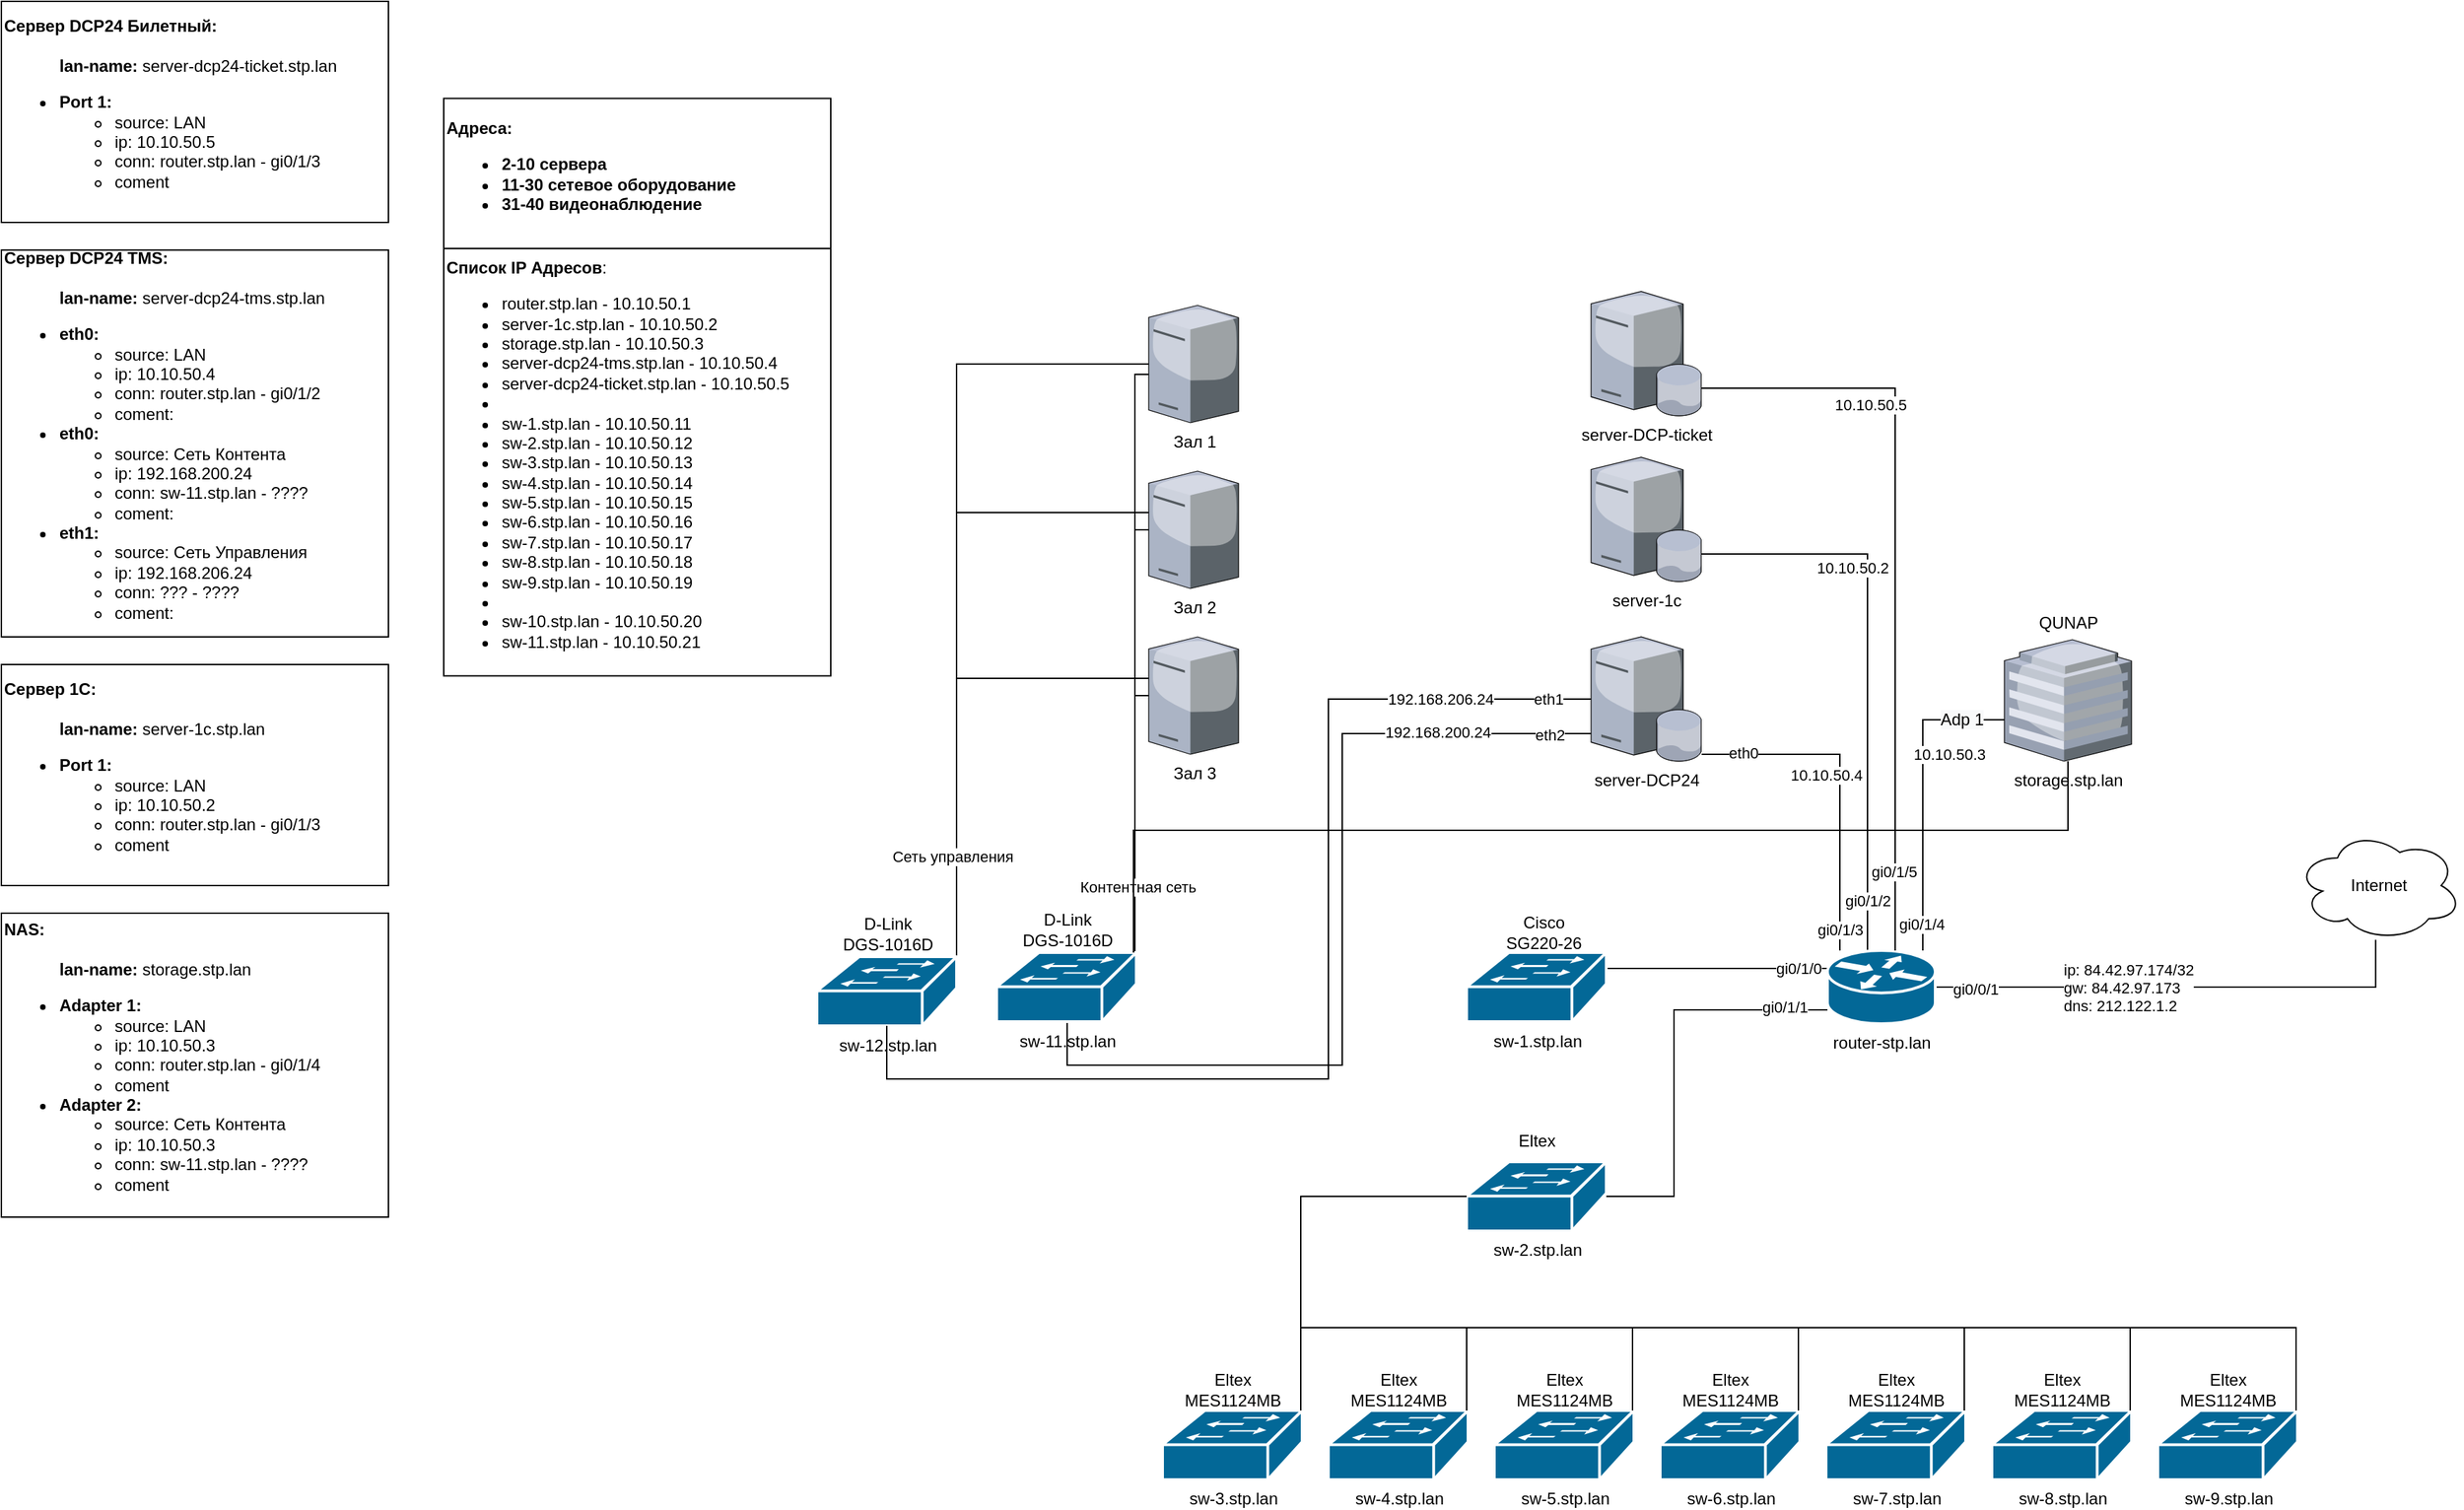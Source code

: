 <mxfile version="15.5.6" type="github">
  <diagram id="jK6_b75PUJQNhEmS_nUD" name="Page-1">
    <mxGraphModel dx="2385" dy="1388" grid="1" gridSize="10" guides="1" tooltips="1" connect="1" arrows="1" fold="1" page="0" pageScale="1" pageWidth="827" pageHeight="1169" background="none" math="0" shadow="0">
      <root>
        <mxCell id="0" />
        <mxCell id="1" parent="0" />
        <mxCell id="kUa1aifaIumlGkmkmH_S-2" style="edgeStyle=orthogonalEdgeStyle;rounded=0;orthogonalLoop=1;jettySize=auto;html=1;entryX=0.48;entryY=0.99;entryDx=0;entryDy=0;entryPerimeter=0;endArrow=none;endFill=0;" edge="1" parent="1" source="mRdu22Ob3dlRshEJ7SqW-1" target="kUa1aifaIumlGkmkmH_S-1">
          <mxGeometry relative="1" as="geometry" />
        </mxCell>
        <mxCell id="kUa1aifaIumlGkmkmH_S-3" value="gi0/0/1" style="edgeLabel;html=1;align=center;verticalAlign=middle;resizable=0;points=[];" vertex="1" connectable="0" parent="kUa1aifaIumlGkmkmH_S-2">
          <mxGeometry x="-0.836" y="-1" relative="1" as="geometry">
            <mxPoint as="offset" />
          </mxGeometry>
        </mxCell>
        <mxCell id="kUa1aifaIumlGkmkmH_S-12" value="ip: 84.42.97.174/32&lt;br&gt;gw: 84.42.97.173&lt;br&gt;dns: 212.122.1.2" style="edgeLabel;html=1;align=left;verticalAlign=middle;resizable=0;points=[];" vertex="1" connectable="0" parent="kUa1aifaIumlGkmkmH_S-2">
          <mxGeometry x="-0.355" relative="1" as="geometry">
            <mxPoint x="-23" as="offset" />
          </mxGeometry>
        </mxCell>
        <mxCell id="kUa1aifaIumlGkmkmH_S-6" style="edgeStyle=orthogonalEdgeStyle;rounded=0;orthogonalLoop=1;jettySize=auto;html=1;endArrow=none;endFill=0;startArrow=none;startFill=0;" edge="1" parent="1" source="mRdu22Ob3dlRshEJ7SqW-1" target="kUa1aifaIumlGkmkmH_S-4">
          <mxGeometry relative="1" as="geometry">
            <Array as="points">
              <mxPoint x="390" y="-20" />
            </Array>
          </mxGeometry>
        </mxCell>
        <mxCell id="kUa1aifaIumlGkmkmH_S-8" value="10.10.50.2" style="edgeLabel;html=1;align=center;verticalAlign=middle;resizable=0;points=[];" vertex="1" connectable="0" parent="kUa1aifaIumlGkmkmH_S-6">
          <mxGeometry x="0.67" y="2" relative="1" as="geometry">
            <mxPoint x="42" y="8" as="offset" />
          </mxGeometry>
        </mxCell>
        <mxCell id="kUa1aifaIumlGkmkmH_S-11" value="gi0/1/2" style="edgeLabel;html=1;align=center;verticalAlign=middle;resizable=0;points=[];" vertex="1" connectable="0" parent="kUa1aifaIumlGkmkmH_S-6">
          <mxGeometry x="-0.896" y="2" relative="1" as="geometry">
            <mxPoint x="2" y="-15" as="offset" />
          </mxGeometry>
        </mxCell>
        <mxCell id="kUa1aifaIumlGkmkmH_S-7" style="edgeStyle=orthogonalEdgeStyle;rounded=0;orthogonalLoop=1;jettySize=auto;html=1;endArrow=none;endFill=0;startArrow=none;startFill=0;" edge="1" parent="1" source="mRdu22Ob3dlRshEJ7SqW-1" target="kUa1aifaIumlGkmkmH_S-5">
          <mxGeometry relative="1" as="geometry">
            <Array as="points">
              <mxPoint x="370" y="125" />
            </Array>
          </mxGeometry>
        </mxCell>
        <mxCell id="kUa1aifaIumlGkmkmH_S-10" value="gi0/1/3" style="edgeLabel;html=1;align=center;verticalAlign=middle;resizable=0;points=[];" vertex="1" connectable="0" parent="kUa1aifaIumlGkmkmH_S-7">
          <mxGeometry x="-0.878" relative="1" as="geometry">
            <mxPoint as="offset" />
          </mxGeometry>
        </mxCell>
        <mxCell id="kUa1aifaIumlGkmkmH_S-14" value="eth0" style="edgeLabel;html=1;align=center;verticalAlign=middle;resizable=0;points=[];" vertex="1" connectable="0" parent="kUa1aifaIumlGkmkmH_S-7">
          <mxGeometry x="0.829" y="-1" relative="1" as="geometry">
            <mxPoint x="9" as="offset" />
          </mxGeometry>
        </mxCell>
        <mxCell id="kUa1aifaIumlGkmkmH_S-15" value="10.10.50.4" style="edgeLabel;html=1;align=center;verticalAlign=middle;resizable=0;points=[];" vertex="1" connectable="0" parent="kUa1aifaIumlGkmkmH_S-7">
          <mxGeometry x="-0.106" y="-3" relative="1" as="geometry">
            <mxPoint x="-13" y="-19" as="offset" />
          </mxGeometry>
        </mxCell>
        <mxCell id="kUa1aifaIumlGkmkmH_S-13" style="edgeStyle=orthogonalEdgeStyle;rounded=0;orthogonalLoop=1;jettySize=auto;html=1;endArrow=none;endFill=0;" edge="1" parent="1" source="mRdu22Ob3dlRshEJ7SqW-1" target="mRdu22Ob3dlRshEJ7SqW-2">
          <mxGeometry relative="1" as="geometry">
            <Array as="points">
              <mxPoint x="280" y="280" />
              <mxPoint x="280" y="280" />
            </Array>
          </mxGeometry>
        </mxCell>
        <mxCell id="kUa1aifaIumlGkmkmH_S-42" value="gi0/1/0" style="edgeLabel;html=1;align=center;verticalAlign=middle;resizable=0;points=[];" vertex="1" connectable="0" parent="kUa1aifaIumlGkmkmH_S-13">
          <mxGeometry x="-0.801" y="-2" relative="1" as="geometry">
            <mxPoint x="-5" y="2" as="offset" />
          </mxGeometry>
        </mxCell>
        <mxCell id="kUa1aifaIumlGkmkmH_S-48" style="edgeStyle=orthogonalEdgeStyle;rounded=0;orthogonalLoop=1;jettySize=auto;html=1;endArrow=none;endFill=0;" edge="1" parent="1" source="mRdu22Ob3dlRshEJ7SqW-1" target="kUa1aifaIumlGkmkmH_S-46">
          <mxGeometry relative="1" as="geometry">
            <Array as="points">
              <mxPoint x="250" y="310" />
            </Array>
          </mxGeometry>
        </mxCell>
        <mxCell id="kUa1aifaIumlGkmkmH_S-49" value="gi0/1/1" style="edgeLabel;html=1;align=center;verticalAlign=middle;resizable=0;points=[];" vertex="1" connectable="0" parent="kUa1aifaIumlGkmkmH_S-48">
          <mxGeometry x="-0.787" y="-2" relative="1" as="geometry">
            <mxPoint as="offset" />
          </mxGeometry>
        </mxCell>
        <mxCell id="kUa1aifaIumlGkmkmH_S-102" style="edgeStyle=orthogonalEdgeStyle;rounded=0;orthogonalLoop=1;jettySize=auto;html=1;endArrow=none;endFill=0;startArrow=none;startFill=0;" edge="1" parent="1" source="mRdu22Ob3dlRshEJ7SqW-1" target="kUa1aifaIumlGkmkmH_S-101">
          <mxGeometry relative="1" as="geometry">
            <Array as="points">
              <mxPoint x="430" y="100" />
            </Array>
          </mxGeometry>
        </mxCell>
        <mxCell id="kUa1aifaIumlGkmkmH_S-103" value="gi0/1/4" style="edgeLabel;html=1;align=center;verticalAlign=middle;resizable=0;points=[];" vertex="1" connectable="0" parent="kUa1aifaIumlGkmkmH_S-102">
          <mxGeometry x="-0.828" y="1" relative="1" as="geometry">
            <mxPoint as="offset" />
          </mxGeometry>
        </mxCell>
        <mxCell id="kUa1aifaIumlGkmkmH_S-104" value="10.10.50.3" style="edgeLabel;html=1;align=center;verticalAlign=middle;resizable=0;points=[];" vertex="1" connectable="0" parent="kUa1aifaIumlGkmkmH_S-102">
          <mxGeometry x="0.257" relative="1" as="geometry">
            <mxPoint x="19" as="offset" />
          </mxGeometry>
        </mxCell>
        <mxCell id="kUa1aifaIumlGkmkmH_S-108" value="&lt;span style=&quot;font-size: 12px ; text-align: left ; background-color: rgb(248 , 249 , 250)&quot;&gt;Adp 1&lt;/span&gt;" style="edgeLabel;html=1;align=center;verticalAlign=middle;resizable=0;points=[];" vertex="1" connectable="0" parent="kUa1aifaIumlGkmkmH_S-102">
          <mxGeometry x="0.631" relative="1" as="geometry">
            <mxPoint x="10" as="offset" />
          </mxGeometry>
        </mxCell>
        <mxCell id="mRdu22Ob3dlRshEJ7SqW-1" value="router-stp.lan" style="shape=mxgraph.cisco.routers.router;sketch=0;html=1;pointerEvents=1;dashed=0;fillColor=#036897;strokeColor=#ffffff;strokeWidth=2;verticalLabelPosition=bottom;verticalAlign=top;align=center;outlineConnect=0;" parent="1" vertex="1">
          <mxGeometry x="361" y="267" width="78" height="53" as="geometry" />
        </mxCell>
        <mxCell id="kUa1aifaIumlGkmkmH_S-1" value="Internet" style="ellipse;shape=cloud;whiteSpace=wrap;html=1;" vertex="1" parent="1">
          <mxGeometry x="700" y="180" width="120" height="80" as="geometry" />
        </mxCell>
        <mxCell id="kUa1aifaIumlGkmkmH_S-4" value="server-1c" style="verticalLabelPosition=bottom;sketch=0;aspect=fixed;html=1;verticalAlign=top;strokeColor=none;align=center;outlineConnect=0;shape=mxgraph.citrix.database_server;" vertex="1" parent="1">
          <mxGeometry x="190" y="-90" width="80" height="90" as="geometry" />
        </mxCell>
        <mxCell id="kUa1aifaIumlGkmkmH_S-114" style="edgeStyle=orthogonalEdgeStyle;rounded=0;orthogonalLoop=1;jettySize=auto;html=1;startArrow=none;startFill=0;endArrow=none;endFill=0;" edge="1" parent="1" source="kUa1aifaIumlGkmkmH_S-5" target="mRdu22Ob3dlRshEJ7SqW-13">
          <mxGeometry relative="1" as="geometry">
            <Array as="points">
              <mxPoint x="10" y="110" />
              <mxPoint x="10" y="350" />
              <mxPoint x="-189" y="350" />
            </Array>
          </mxGeometry>
        </mxCell>
        <mxCell id="kUa1aifaIumlGkmkmH_S-115" value="eth2" style="edgeLabel;html=1;align=center;verticalAlign=middle;resizable=0;points=[];" vertex="1" connectable="0" parent="kUa1aifaIumlGkmkmH_S-114">
          <mxGeometry x="-0.9" y="1" relative="1" as="geometry">
            <mxPoint x="2" as="offset" />
          </mxGeometry>
        </mxCell>
        <mxCell id="kUa1aifaIumlGkmkmH_S-118" value="192.168.200.24" style="edgeLabel;html=1;align=center;verticalAlign=middle;resizable=0;points=[];" vertex="1" connectable="0" parent="kUa1aifaIumlGkmkmH_S-114">
          <mxGeometry x="-0.654" y="-1" relative="1" as="geometry">
            <mxPoint x="1" as="offset" />
          </mxGeometry>
        </mxCell>
        <mxCell id="kUa1aifaIumlGkmkmH_S-5" value="server-DCP24" style="verticalLabelPosition=bottom;sketch=0;aspect=fixed;html=1;verticalAlign=top;strokeColor=none;align=center;outlineConnect=0;shape=mxgraph.citrix.database_server;" vertex="1" parent="1">
          <mxGeometry x="190" y="40" width="80" height="90" as="geometry" />
        </mxCell>
        <mxCell id="kUa1aifaIumlGkmkmH_S-25" style="edgeStyle=orthogonalEdgeStyle;rounded=0;orthogonalLoop=1;jettySize=auto;html=1;endArrow=none;endFill=0;" edge="1" parent="1" source="kUa1aifaIumlGkmkmH_S-19" target="mRdu22Ob3dlRshEJ7SqW-13">
          <mxGeometry relative="1" as="geometry">
            <Array as="points">
              <mxPoint x="-140" y="-150" />
            </Array>
          </mxGeometry>
        </mxCell>
        <mxCell id="kUa1aifaIumlGkmkmH_S-89" style="edgeStyle=orthogonalEdgeStyle;rounded=0;orthogonalLoop=1;jettySize=auto;html=1;entryX=1;entryY=0;entryDx=0;entryDy=0;entryPerimeter=0;endArrow=none;endFill=0;" edge="1" parent="1" source="kUa1aifaIumlGkmkmH_S-19" target="kUa1aifaIumlGkmkmH_S-86">
          <mxGeometry relative="1" as="geometry" />
        </mxCell>
        <mxCell id="kUa1aifaIumlGkmkmH_S-19" value="Зал 1" style="verticalLabelPosition=bottom;sketch=0;aspect=fixed;html=1;verticalAlign=top;strokeColor=none;align=center;outlineConnect=0;shape=mxgraph.citrix.tower_server;" vertex="1" parent="1">
          <mxGeometry x="-130" y="-200" width="65" height="85" as="geometry" />
        </mxCell>
        <mxCell id="kUa1aifaIumlGkmkmH_S-84" style="edgeStyle=orthogonalEdgeStyle;rounded=0;orthogonalLoop=1;jettySize=auto;html=1;endArrow=none;endFill=0;" edge="1" parent="1" source="kUa1aifaIumlGkmkmH_S-20" target="mRdu22Ob3dlRshEJ7SqW-13">
          <mxGeometry relative="1" as="geometry">
            <Array as="points">
              <mxPoint x="-140" y="-37" />
            </Array>
          </mxGeometry>
        </mxCell>
        <mxCell id="kUa1aifaIumlGkmkmH_S-90" style="edgeStyle=orthogonalEdgeStyle;rounded=0;orthogonalLoop=1;jettySize=auto;html=1;entryX=1;entryY=0;entryDx=0;entryDy=0;entryPerimeter=0;endArrow=none;endFill=0;" edge="1" parent="1" source="kUa1aifaIumlGkmkmH_S-20" target="kUa1aifaIumlGkmkmH_S-86">
          <mxGeometry relative="1" as="geometry">
            <Array as="points">
              <mxPoint x="-269" y="-50" />
            </Array>
          </mxGeometry>
        </mxCell>
        <mxCell id="kUa1aifaIumlGkmkmH_S-20" value="Зал 2" style="verticalLabelPosition=bottom;sketch=0;aspect=fixed;html=1;verticalAlign=top;strokeColor=none;align=center;outlineConnect=0;shape=mxgraph.citrix.tower_server;" vertex="1" parent="1">
          <mxGeometry x="-130" y="-80" width="65" height="85" as="geometry" />
        </mxCell>
        <mxCell id="kUa1aifaIumlGkmkmH_S-27" style="edgeStyle=orthogonalEdgeStyle;rounded=0;orthogonalLoop=1;jettySize=auto;html=1;endArrow=none;endFill=0;" edge="1" parent="1" source="kUa1aifaIumlGkmkmH_S-21" target="mRdu22Ob3dlRshEJ7SqW-13">
          <mxGeometry relative="1" as="geometry">
            <Array as="points">
              <mxPoint x="-140" y="83" />
            </Array>
          </mxGeometry>
        </mxCell>
        <mxCell id="kUa1aifaIumlGkmkmH_S-88" value="Контентная сеть" style="edgeLabel;html=1;align=center;verticalAlign=middle;resizable=0;points=[];" vertex="1" connectable="0" parent="kUa1aifaIumlGkmkmH_S-27">
          <mxGeometry x="0.505" y="2" relative="1" as="geometry">
            <mxPoint y="1" as="offset" />
          </mxGeometry>
        </mxCell>
        <mxCell id="kUa1aifaIumlGkmkmH_S-91" style="edgeStyle=orthogonalEdgeStyle;rounded=0;orthogonalLoop=1;jettySize=auto;html=1;entryX=1;entryY=0;entryDx=0;entryDy=0;entryPerimeter=0;endArrow=none;endFill=0;" edge="1" parent="1" source="kUa1aifaIumlGkmkmH_S-21" target="kUa1aifaIumlGkmkmH_S-86">
          <mxGeometry relative="1" as="geometry">
            <Array as="points">
              <mxPoint x="-269" y="70" />
            </Array>
          </mxGeometry>
        </mxCell>
        <mxCell id="kUa1aifaIumlGkmkmH_S-93" value="Сеть управления" style="edgeLabel;html=1;align=center;verticalAlign=middle;resizable=0;points=[];" vertex="1" connectable="0" parent="kUa1aifaIumlGkmkmH_S-91">
          <mxGeometry x="0.564" y="-3" relative="1" as="geometry">
            <mxPoint y="1" as="offset" />
          </mxGeometry>
        </mxCell>
        <mxCell id="kUa1aifaIumlGkmkmH_S-21" value="Зал 3" style="verticalLabelPosition=bottom;sketch=0;aspect=fixed;html=1;verticalAlign=top;strokeColor=none;align=center;outlineConnect=0;shape=mxgraph.citrix.tower_server;" vertex="1" parent="1">
          <mxGeometry x="-130" y="40" width="65" height="85" as="geometry" />
        </mxCell>
        <mxCell id="kUa1aifaIumlGkmkmH_S-43" value="" style="group" vertex="1" connectable="0" parent="1">
          <mxGeometry x="100" y="238.5" width="101" height="80" as="geometry" />
        </mxCell>
        <mxCell id="mRdu22Ob3dlRshEJ7SqW-2" value="sw-1.stp.lan" style="shape=mxgraph.cisco.switches.workgroup_switch;sketch=0;html=1;pointerEvents=1;dashed=0;fillColor=#036897;strokeColor=#ffffff;strokeWidth=2;verticalLabelPosition=bottom;verticalAlign=top;align=center;outlineConnect=0;" parent="kUa1aifaIumlGkmkmH_S-43" vertex="1">
          <mxGeometry y="30" width="101" height="50" as="geometry" />
        </mxCell>
        <mxCell id="kUa1aifaIumlGkmkmH_S-39" value="Cisco&lt;br&gt;SG220-26" style="text;html=1;strokeColor=none;fillColor=none;align=center;verticalAlign=middle;whiteSpace=wrap;rounded=0;" vertex="1" parent="kUa1aifaIumlGkmkmH_S-43">
          <mxGeometry x="20.5" width="69.5" height="30" as="geometry" />
        </mxCell>
        <mxCell id="kUa1aifaIumlGkmkmH_S-45" value="" style="group" vertex="1" connectable="0" parent="1">
          <mxGeometry x="100" y="390" width="101" height="80" as="geometry" />
        </mxCell>
        <mxCell id="kUa1aifaIumlGkmkmH_S-46" value="sw-2.stp.lan" style="shape=mxgraph.cisco.switches.workgroup_switch;sketch=0;html=1;pointerEvents=1;dashed=0;fillColor=#036897;strokeColor=#ffffff;strokeWidth=2;verticalLabelPosition=bottom;verticalAlign=top;align=center;outlineConnect=0;" vertex="1" parent="kUa1aifaIumlGkmkmH_S-45">
          <mxGeometry y="30" width="101" height="50" as="geometry" />
        </mxCell>
        <mxCell id="kUa1aifaIumlGkmkmH_S-47" value="Eltex" style="text;html=1;strokeColor=none;fillColor=none;align=center;verticalAlign=middle;whiteSpace=wrap;rounded=0;" vertex="1" parent="kUa1aifaIumlGkmkmH_S-45">
          <mxGeometry x="20.5" width="59.5" height="30" as="geometry" />
        </mxCell>
        <mxCell id="kUa1aifaIumlGkmkmH_S-50" value="" style="group" vertex="1" connectable="0" parent="1">
          <mxGeometry x="-120" y="570" width="101" height="80" as="geometry" />
        </mxCell>
        <mxCell id="kUa1aifaIumlGkmkmH_S-51" value="sw-3.stp.lan" style="shape=mxgraph.cisco.switches.workgroup_switch;sketch=0;html=1;pointerEvents=1;dashed=0;fillColor=#036897;strokeColor=#ffffff;strokeWidth=2;verticalLabelPosition=bottom;verticalAlign=top;align=center;outlineConnect=0;" vertex="1" parent="kUa1aifaIumlGkmkmH_S-50">
          <mxGeometry y="30" width="101" height="50" as="geometry" />
        </mxCell>
        <mxCell id="kUa1aifaIumlGkmkmH_S-52" value="Eltex&lt;br&gt;MES1124MB" style="text;html=1;strokeColor=none;fillColor=none;align=center;verticalAlign=middle;whiteSpace=wrap;rounded=0;" vertex="1" parent="kUa1aifaIumlGkmkmH_S-50">
          <mxGeometry x="20.5" width="60" height="30" as="geometry" />
        </mxCell>
        <mxCell id="kUa1aifaIumlGkmkmH_S-53" style="edgeStyle=orthogonalEdgeStyle;rounded=0;orthogonalLoop=1;jettySize=auto;html=1;endArrow=none;endFill=0;" edge="1" parent="1" source="kUa1aifaIumlGkmkmH_S-46" target="kUa1aifaIumlGkmkmH_S-51">
          <mxGeometry relative="1" as="geometry">
            <Array as="points">
              <mxPoint x="-20" y="445" />
            </Array>
          </mxGeometry>
        </mxCell>
        <mxCell id="kUa1aifaIumlGkmkmH_S-54" value="" style="group" vertex="1" connectable="0" parent="1">
          <mxGeometry y="570" width="101" height="80" as="geometry" />
        </mxCell>
        <mxCell id="kUa1aifaIumlGkmkmH_S-55" value="sw-4.stp.lan" style="shape=mxgraph.cisco.switches.workgroup_switch;sketch=0;html=1;pointerEvents=1;dashed=0;fillColor=#036897;strokeColor=#ffffff;strokeWidth=2;verticalLabelPosition=bottom;verticalAlign=top;align=center;outlineConnect=0;" vertex="1" parent="kUa1aifaIumlGkmkmH_S-54">
          <mxGeometry y="30" width="101" height="50" as="geometry" />
        </mxCell>
        <mxCell id="kUa1aifaIumlGkmkmH_S-56" value="Eltex&lt;br&gt;MES1124MB" style="text;html=1;strokeColor=none;fillColor=none;align=center;verticalAlign=middle;whiteSpace=wrap;rounded=0;" vertex="1" parent="kUa1aifaIumlGkmkmH_S-54">
          <mxGeometry x="20.5" width="60" height="30" as="geometry" />
        </mxCell>
        <mxCell id="kUa1aifaIumlGkmkmH_S-57" style="edgeStyle=orthogonalEdgeStyle;rounded=0;orthogonalLoop=1;jettySize=auto;html=1;endArrow=none;endFill=0;" edge="1" parent="1" source="kUa1aifaIumlGkmkmH_S-46" target="kUa1aifaIumlGkmkmH_S-55">
          <mxGeometry relative="1" as="geometry">
            <Array as="points">
              <mxPoint x="-20" y="445" />
              <mxPoint x="-20" y="540" />
              <mxPoint x="100" y="540" />
            </Array>
          </mxGeometry>
        </mxCell>
        <mxCell id="kUa1aifaIumlGkmkmH_S-58" value="" style="group" vertex="1" connectable="0" parent="1">
          <mxGeometry x="120" y="570" width="101" height="80" as="geometry" />
        </mxCell>
        <mxCell id="kUa1aifaIumlGkmkmH_S-59" value="sw-5.stp.lan" style="shape=mxgraph.cisco.switches.workgroup_switch;sketch=0;html=1;pointerEvents=1;dashed=0;fillColor=#036897;strokeColor=#ffffff;strokeWidth=2;verticalLabelPosition=bottom;verticalAlign=top;align=center;outlineConnect=0;" vertex="1" parent="kUa1aifaIumlGkmkmH_S-58">
          <mxGeometry y="30" width="101" height="50" as="geometry" />
        </mxCell>
        <mxCell id="kUa1aifaIumlGkmkmH_S-60" value="Eltex&lt;br&gt;MES1124MB" style="text;html=1;strokeColor=none;fillColor=none;align=center;verticalAlign=middle;whiteSpace=wrap;rounded=0;" vertex="1" parent="kUa1aifaIumlGkmkmH_S-58">
          <mxGeometry x="20.5" width="60" height="30" as="geometry" />
        </mxCell>
        <mxCell id="kUa1aifaIumlGkmkmH_S-61" value="" style="group" vertex="1" connectable="0" parent="1">
          <mxGeometry x="240" y="570" width="101" height="80" as="geometry" />
        </mxCell>
        <mxCell id="kUa1aifaIumlGkmkmH_S-62" value="sw-6.stp.lan" style="shape=mxgraph.cisco.switches.workgroup_switch;sketch=0;html=1;pointerEvents=1;dashed=0;fillColor=#036897;strokeColor=#ffffff;strokeWidth=2;verticalLabelPosition=bottom;verticalAlign=top;align=center;outlineConnect=0;" vertex="1" parent="kUa1aifaIumlGkmkmH_S-61">
          <mxGeometry y="30" width="101" height="50" as="geometry" />
        </mxCell>
        <mxCell id="kUa1aifaIumlGkmkmH_S-63" value="Eltex&lt;br&gt;MES1124MB" style="text;html=1;strokeColor=none;fillColor=none;align=center;verticalAlign=middle;whiteSpace=wrap;rounded=0;" vertex="1" parent="kUa1aifaIumlGkmkmH_S-61">
          <mxGeometry x="20.5" width="60" height="30" as="geometry" />
        </mxCell>
        <mxCell id="kUa1aifaIumlGkmkmH_S-64" value="" style="group" vertex="1" connectable="0" parent="1">
          <mxGeometry x="360" y="570" width="101" height="80" as="geometry" />
        </mxCell>
        <mxCell id="kUa1aifaIumlGkmkmH_S-65" value="sw-7.stp.lan" style="shape=mxgraph.cisco.switches.workgroup_switch;sketch=0;html=1;pointerEvents=1;dashed=0;fillColor=#036897;strokeColor=#ffffff;strokeWidth=2;verticalLabelPosition=bottom;verticalAlign=top;align=center;outlineConnect=0;" vertex="1" parent="kUa1aifaIumlGkmkmH_S-64">
          <mxGeometry y="30" width="101" height="50" as="geometry" />
        </mxCell>
        <mxCell id="kUa1aifaIumlGkmkmH_S-66" value="Eltex&lt;br&gt;MES1124MB" style="text;html=1;strokeColor=none;fillColor=none;align=center;verticalAlign=middle;whiteSpace=wrap;rounded=0;" vertex="1" parent="kUa1aifaIumlGkmkmH_S-64">
          <mxGeometry x="20.5" width="60" height="30" as="geometry" />
        </mxCell>
        <mxCell id="kUa1aifaIumlGkmkmH_S-67" value="" style="group" vertex="1" connectable="0" parent="1">
          <mxGeometry x="480" y="570" width="101" height="80" as="geometry" />
        </mxCell>
        <mxCell id="kUa1aifaIumlGkmkmH_S-68" value="sw-8.stp.lan" style="shape=mxgraph.cisco.switches.workgroup_switch;sketch=0;html=1;pointerEvents=1;dashed=0;fillColor=#036897;strokeColor=#ffffff;strokeWidth=2;verticalLabelPosition=bottom;verticalAlign=top;align=center;outlineConnect=0;" vertex="1" parent="kUa1aifaIumlGkmkmH_S-67">
          <mxGeometry y="30" width="101" height="50" as="geometry" />
        </mxCell>
        <mxCell id="kUa1aifaIumlGkmkmH_S-69" value="Eltex&lt;br&gt;MES1124MB" style="text;html=1;strokeColor=none;fillColor=none;align=center;verticalAlign=middle;whiteSpace=wrap;rounded=0;" vertex="1" parent="kUa1aifaIumlGkmkmH_S-67">
          <mxGeometry x="20.5" width="60" height="30" as="geometry" />
        </mxCell>
        <mxCell id="kUa1aifaIumlGkmkmH_S-70" value="" style="group" vertex="1" connectable="0" parent="1">
          <mxGeometry x="600" y="570" width="101" height="80" as="geometry" />
        </mxCell>
        <mxCell id="kUa1aifaIumlGkmkmH_S-71" value="sw-9.stp.lan" style="shape=mxgraph.cisco.switches.workgroup_switch;sketch=0;html=1;pointerEvents=1;dashed=0;fillColor=#036897;strokeColor=#ffffff;strokeWidth=2;verticalLabelPosition=bottom;verticalAlign=top;align=center;outlineConnect=0;" vertex="1" parent="kUa1aifaIumlGkmkmH_S-70">
          <mxGeometry y="30" width="101" height="50" as="geometry" />
        </mxCell>
        <mxCell id="kUa1aifaIumlGkmkmH_S-72" value="Eltex&lt;br&gt;MES1124MB" style="text;html=1;strokeColor=none;fillColor=none;align=center;verticalAlign=middle;whiteSpace=wrap;rounded=0;" vertex="1" parent="kUa1aifaIumlGkmkmH_S-70">
          <mxGeometry x="20.5" width="60" height="30" as="geometry" />
        </mxCell>
        <mxCell id="kUa1aifaIumlGkmkmH_S-75" style="edgeStyle=orthogonalEdgeStyle;rounded=0;orthogonalLoop=1;jettySize=auto;html=1;endArrow=none;endFill=0;" edge="1" parent="1" source="kUa1aifaIumlGkmkmH_S-46" target="kUa1aifaIumlGkmkmH_S-59">
          <mxGeometry relative="1" as="geometry">
            <Array as="points">
              <mxPoint x="-20" y="445" />
              <mxPoint x="-20" y="540" />
              <mxPoint x="220" y="540" />
            </Array>
          </mxGeometry>
        </mxCell>
        <mxCell id="kUa1aifaIumlGkmkmH_S-76" style="edgeStyle=orthogonalEdgeStyle;rounded=0;orthogonalLoop=1;jettySize=auto;html=1;endArrow=none;endFill=0;" edge="1" parent="1" source="kUa1aifaIumlGkmkmH_S-46" target="kUa1aifaIumlGkmkmH_S-62">
          <mxGeometry relative="1" as="geometry">
            <Array as="points">
              <mxPoint x="-20" y="445" />
              <mxPoint x="-20" y="540" />
              <mxPoint x="340" y="540" />
            </Array>
          </mxGeometry>
        </mxCell>
        <mxCell id="kUa1aifaIumlGkmkmH_S-77" style="edgeStyle=orthogonalEdgeStyle;rounded=0;orthogonalLoop=1;jettySize=auto;html=1;endArrow=none;endFill=0;" edge="1" parent="1" source="kUa1aifaIumlGkmkmH_S-46" target="kUa1aifaIumlGkmkmH_S-65">
          <mxGeometry relative="1" as="geometry">
            <Array as="points">
              <mxPoint x="-20" y="445" />
              <mxPoint x="-20" y="540" />
              <mxPoint x="460" y="540" />
            </Array>
          </mxGeometry>
        </mxCell>
        <mxCell id="kUa1aifaIumlGkmkmH_S-78" style="edgeStyle=orthogonalEdgeStyle;rounded=0;orthogonalLoop=1;jettySize=auto;html=1;endArrow=none;endFill=0;" edge="1" parent="1" source="kUa1aifaIumlGkmkmH_S-46" target="kUa1aifaIumlGkmkmH_S-68">
          <mxGeometry relative="1" as="geometry">
            <Array as="points">
              <mxPoint x="-20" y="445" />
              <mxPoint x="-20" y="540" />
              <mxPoint x="580" y="540" />
            </Array>
          </mxGeometry>
        </mxCell>
        <mxCell id="kUa1aifaIumlGkmkmH_S-81" style="edgeStyle=orthogonalEdgeStyle;rounded=0;orthogonalLoop=1;jettySize=auto;html=1;endArrow=none;endFill=0;" edge="1" parent="1" source="kUa1aifaIumlGkmkmH_S-46" target="kUa1aifaIumlGkmkmH_S-71">
          <mxGeometry relative="1" as="geometry">
            <Array as="points">
              <mxPoint x="-20" y="445" />
              <mxPoint x="-20" y="540" />
              <mxPoint x="700" y="540" />
            </Array>
          </mxGeometry>
        </mxCell>
        <mxCell id="kUa1aifaIumlGkmkmH_S-83" value="" style="group" vertex="1" connectable="0" parent="1">
          <mxGeometry x="-240" y="237" width="101" height="81.5" as="geometry" />
        </mxCell>
        <mxCell id="mRdu22Ob3dlRshEJ7SqW-13" value="sw-11.stp.lan" style="shape=mxgraph.cisco.switches.workgroup_switch;sketch=0;html=1;pointerEvents=1;dashed=0;fillColor=#036897;strokeColor=#ffffff;strokeWidth=2;verticalLabelPosition=bottom;verticalAlign=top;align=center;outlineConnect=0;" parent="kUa1aifaIumlGkmkmH_S-83" vertex="1">
          <mxGeometry y="31.5" width="101" height="50" as="geometry" />
        </mxCell>
        <mxCell id="kUa1aifaIumlGkmkmH_S-82" value="D-Link&lt;br&gt;DGS-1016D" style="text;html=1;align=center;verticalAlign=middle;resizable=0;points=[];autosize=1;strokeColor=none;fillColor=none;" vertex="1" parent="kUa1aifaIumlGkmkmH_S-83">
          <mxGeometry x="10.5" width="80" height="30" as="geometry" />
        </mxCell>
        <mxCell id="kUa1aifaIumlGkmkmH_S-85" value="" style="group" vertex="1" connectable="0" parent="1">
          <mxGeometry x="-370" y="240" width="101" height="81.5" as="geometry" />
        </mxCell>
        <mxCell id="kUa1aifaIumlGkmkmH_S-86" value="sw-12.stp.lan" style="shape=mxgraph.cisco.switches.workgroup_switch;sketch=0;html=1;pointerEvents=1;dashed=0;fillColor=#036897;strokeColor=#ffffff;strokeWidth=2;verticalLabelPosition=bottom;verticalAlign=top;align=center;outlineConnect=0;" vertex="1" parent="kUa1aifaIumlGkmkmH_S-85">
          <mxGeometry y="31.5" width="101" height="50" as="geometry" />
        </mxCell>
        <mxCell id="kUa1aifaIumlGkmkmH_S-87" value="D-Link&lt;br&gt;DGS-1016D" style="text;html=1;align=center;verticalAlign=middle;resizable=0;points=[];autosize=1;strokeColor=none;fillColor=none;" vertex="1" parent="kUa1aifaIumlGkmkmH_S-85">
          <mxGeometry x="10.5" width="80" height="30" as="geometry" />
        </mxCell>
        <mxCell id="kUa1aifaIumlGkmkmH_S-92" style="edgeStyle=orthogonalEdgeStyle;rounded=0;orthogonalLoop=1;jettySize=auto;html=1;endArrow=none;endFill=0;startArrow=none;startFill=0;" edge="1" parent="1" source="kUa1aifaIumlGkmkmH_S-86" target="kUa1aifaIumlGkmkmH_S-5">
          <mxGeometry relative="1" as="geometry">
            <Array as="points">
              <mxPoint x="-319" y="360" />
              <mxPoint y="360" />
              <mxPoint y="85" />
            </Array>
          </mxGeometry>
        </mxCell>
        <mxCell id="kUa1aifaIumlGkmkmH_S-94" value="eth1" style="edgeLabel;html=1;align=center;verticalAlign=middle;resizable=0;points=[];" vertex="1" connectable="0" parent="kUa1aifaIumlGkmkmH_S-92">
          <mxGeometry x="0.915" y="-1" relative="1" as="geometry">
            <mxPoint x="4" y="-1" as="offset" />
          </mxGeometry>
        </mxCell>
        <mxCell id="kUa1aifaIumlGkmkmH_S-119" value="192.168.206.24" style="edgeLabel;html=1;align=center;verticalAlign=middle;resizable=0;points=[];" vertex="1" connectable="0" parent="kUa1aifaIumlGkmkmH_S-92">
          <mxGeometry x="0.675" relative="1" as="geometry">
            <mxPoint x="24" as="offset" />
          </mxGeometry>
        </mxCell>
        <mxCell id="kUa1aifaIumlGkmkmH_S-95" value="&lt;div&gt;&lt;b&gt;Сервер DCP24 TMS:&lt;/b&gt;&lt;/div&gt;&lt;div&gt;&lt;b&gt;&lt;br&gt;&lt;/b&gt;&lt;/div&gt;&lt;blockquote style=&quot;margin: 0 0 0 40px ; border: none ; padding: 0px&quot;&gt;&lt;div&gt;&lt;b&gt;lan-name: &lt;/b&gt;server-dcp24-tms.stp.lan&lt;/div&gt;&lt;/blockquote&gt;&lt;div&gt;&lt;ul&gt;&lt;li style=&quot;font-weight: bold&quot;&gt;&lt;b&gt;eth0:&lt;/b&gt;&lt;/li&gt;&lt;ul&gt;&lt;li&gt;source: LAN&lt;/li&gt;&lt;li&gt;ip: 10.10.50.4&lt;/li&gt;&lt;li&gt;conn: router.stp.lan - gi0/1/2&lt;/li&gt;&lt;li&gt;coment:&lt;/li&gt;&lt;/ul&gt;&lt;li style=&quot;font-weight: bold&quot;&gt;&lt;b&gt;eth0:&lt;/b&gt;&lt;/li&gt;&lt;ul&gt;&lt;li&gt;source: Сеть Контента&lt;/li&gt;&lt;li&gt;ip: 192.168.200.24&lt;/li&gt;&lt;li&gt;conn: sw-11.stp.lan - ????&lt;/li&gt;&lt;li&gt;coment:&lt;/li&gt;&lt;/ul&gt;&lt;li style=&quot;font-weight: bold&quot;&gt;&lt;b&gt;eth1:&lt;/b&gt;&lt;/li&gt;&lt;ul&gt;&lt;li&gt;source: Сеть Управления&lt;/li&gt;&lt;li&gt;ip: 192.168.206.24&lt;/li&gt;&lt;li&gt;conn: ??? - ????&lt;/li&gt;&lt;li&gt;coment:&lt;/li&gt;&lt;/ul&gt;&lt;/ul&gt;&lt;/div&gt;&lt;span style=&quot;font-weight: bold&quot;&gt;	&lt;/span&gt;&lt;span style=&quot;font-weight: bold&quot;&gt;	&lt;/span&gt;" style="rounded=0;whiteSpace=wrap;html=1;align=left;" vertex="1" parent="1">
          <mxGeometry x="-960" y="-240" width="280" height="280" as="geometry" />
        </mxCell>
        <mxCell id="kUa1aifaIumlGkmkmH_S-97" value="&lt;div&gt;&lt;b&gt;Сервер 1C:&lt;/b&gt;&lt;/div&gt;&lt;div&gt;&lt;b&gt;&lt;br&gt;&lt;/b&gt;&lt;/div&gt;&lt;blockquote style=&quot;margin: 0 0 0 40px ; border: none ; padding: 0px&quot;&gt;&lt;div&gt;&lt;b&gt;lan-name: &lt;/b&gt;server-1c.stp.lan&lt;/div&gt;&lt;/blockquote&gt;&lt;div&gt;&lt;ul&gt;&lt;li&gt;&lt;b&gt;Port 1:&lt;/b&gt;&lt;/li&gt;&lt;ul&gt;&lt;li&gt;source: LAN&lt;/li&gt;&lt;li&gt;ip: 10.10.50.2&lt;/li&gt;&lt;li&gt;conn: router.stp.lan - gi0/1/3&lt;/li&gt;&lt;li&gt;coment&lt;/li&gt;&lt;/ul&gt;&lt;/ul&gt;&lt;/div&gt;&lt;span style=&quot;font-weight: bold&quot;&gt;	&lt;/span&gt;&lt;span style=&quot;font-weight: bold&quot;&gt;	&lt;/span&gt;" style="rounded=0;whiteSpace=wrap;html=1;align=left;" vertex="1" parent="1">
          <mxGeometry x="-960" y="60" width="280" height="160" as="geometry" />
        </mxCell>
        <mxCell id="kUa1aifaIumlGkmkmH_S-98" value="" style="group" vertex="1" connectable="0" parent="1">
          <mxGeometry x="-640" y="-349.77" width="280" height="417.998" as="geometry" />
        </mxCell>
        <mxCell id="kUa1aifaIumlGkmkmH_S-32" value="&lt;b&gt;Список IP Адресов&lt;/b&gt;:&lt;br&gt;&lt;ul&gt;&lt;li&gt;router.stp.lan - 10.10.50.1&lt;/li&gt;&lt;li&gt;server-1c.stp.lan - 10.10.50.2&lt;/li&gt;&lt;li&gt;storage.stp.lan - 10.10.50.3&lt;/li&gt;&lt;li&gt;server-dcp24-tms.stp.lan - 10.10.50.4&lt;/li&gt;&lt;li&gt;server-dcp24-ticket.stp.lan - 10.10.50.5&lt;/li&gt;&lt;li&gt;&lt;br&gt;&lt;/li&gt;&lt;li&gt;sw-1.stp.lan - 10.10.50.11&lt;/li&gt;&lt;li&gt;sw-2.stp.lan - 10.10.50.12&lt;/li&gt;&lt;li&gt;sw-3.stp.lan - 10.10.50.13&lt;/li&gt;&lt;li&gt;sw-4.stp.lan - 10.10.50.14&lt;/li&gt;&lt;li&gt;sw-5.stp.lan - 10.10.50.15&lt;/li&gt;&lt;li&gt;sw-6.stp.lan - 10.10.50.16&lt;/li&gt;&lt;li&gt;sw-7.stp.lan - 10.10.50.17&lt;/li&gt;&lt;li&gt;sw-8.stp.lan - 10.10.50.18&lt;/li&gt;&lt;li&gt;sw-9.stp.lan - 10.10.50.19&lt;/li&gt;&lt;li&gt;&lt;br&gt;&lt;/li&gt;&lt;li&gt;sw-10.stp.lan - 10.10.50.20&lt;/li&gt;&lt;li&gt;sw-11.stp.lan - 10.10.50.21&lt;/li&gt;&lt;/ul&gt;" style="rounded=0;whiteSpace=wrap;html=1;align=left;" vertex="1" parent="kUa1aifaIumlGkmkmH_S-98">
          <mxGeometry y="108.59" width="280" height="309.408" as="geometry" />
        </mxCell>
        <mxCell id="kUa1aifaIumlGkmkmH_S-37" value="&lt;b&gt;Адреса:&lt;br&gt;&lt;/b&gt;&lt;b&gt;&lt;ul&gt;&lt;li&gt;&lt;span style=&quot;font-weight: bold&quot;&gt;2-10 сервера&lt;/span&gt;&lt;/li&gt;&lt;li&gt;&lt;span&gt;11-30 сетевое оборудование&lt;/span&gt;&lt;/li&gt;&lt;li&gt;&lt;span&gt;31-40 видеонаблюдение&lt;/span&gt;&lt;/li&gt;&lt;/ul&gt;&lt;/b&gt;" style="rounded=0;whiteSpace=wrap;html=1;align=left;" vertex="1" parent="kUa1aifaIumlGkmkmH_S-98">
          <mxGeometry width="280" height="108.59" as="geometry" />
        </mxCell>
        <mxCell id="kUa1aifaIumlGkmkmH_S-99" value="&lt;div&gt;&lt;b&gt;NAS:&lt;/b&gt;&lt;/div&gt;&lt;div&gt;&lt;b&gt;&lt;br&gt;&lt;/b&gt;&lt;/div&gt;&lt;blockquote style=&quot;margin: 0 0 0 40px ; border: none ; padding: 0px&quot;&gt;&lt;div&gt;&lt;b&gt;lan-name: &lt;/b&gt;storage.stp.lan&lt;/div&gt;&lt;/blockquote&gt;&lt;div&gt;&lt;ul&gt;&lt;li&gt;&lt;b&gt;Adapter 1:&lt;/b&gt;&lt;/li&gt;&lt;ul&gt;&lt;li&gt;source: LAN&lt;/li&gt;&lt;li&gt;ip: 10.10.50.3&lt;/li&gt;&lt;li&gt;conn: router.stp.lan - gi0/1/4&lt;/li&gt;&lt;li&gt;coment&lt;/li&gt;&lt;/ul&gt;&lt;li&gt;&lt;b&gt;Adapter 2:&lt;/b&gt;&lt;/li&gt;&lt;ul&gt;&lt;li&gt;source: Сеть Контента&lt;/li&gt;&lt;li&gt;ip: 10.10.50.3&lt;/li&gt;&lt;li&gt;conn: sw-11.stp.lan - ????&lt;/li&gt;&lt;li&gt;coment&lt;/li&gt;&lt;/ul&gt;&lt;/ul&gt;&lt;/div&gt;&lt;span style=&quot;font-weight: bold&quot;&gt;	&lt;/span&gt;&lt;span style=&quot;font-weight: bold&quot;&gt;	&lt;/span&gt;" style="rounded=0;whiteSpace=wrap;html=1;align=left;" vertex="1" parent="1">
          <mxGeometry x="-960" y="240" width="280" height="220" as="geometry" />
        </mxCell>
        <mxCell id="kUa1aifaIumlGkmkmH_S-107" value="" style="group" vertex="1" connectable="0" parent="1">
          <mxGeometry x="489" y="20" width="92" height="110" as="geometry" />
        </mxCell>
        <mxCell id="kUa1aifaIumlGkmkmH_S-101" value="storage.stp.lan" style="verticalLabelPosition=bottom;sketch=0;aspect=fixed;html=1;verticalAlign=top;strokeColor=none;align=center;outlineConnect=0;shape=mxgraph.citrix.hq_enterprise;rounded=0;" vertex="1" parent="kUa1aifaIumlGkmkmH_S-107">
          <mxGeometry y="22" width="92" height="88" as="geometry" />
        </mxCell>
        <mxCell id="kUa1aifaIumlGkmkmH_S-105" value="QUNAP" style="text;html=1;align=center;verticalAlign=middle;resizable=0;points=[];autosize=1;strokeColor=none;fillColor=none;" vertex="1" parent="kUa1aifaIumlGkmkmH_S-107">
          <mxGeometry x="16" width="60" height="20" as="geometry" />
        </mxCell>
        <mxCell id="kUa1aifaIumlGkmkmH_S-109" style="edgeStyle=orthogonalEdgeStyle;rounded=0;orthogonalLoop=1;jettySize=auto;html=1;fontStyle=0;endArrow=none;endFill=0;" edge="1" parent="1" source="kUa1aifaIumlGkmkmH_S-101" target="mRdu22Ob3dlRshEJ7SqW-13">
          <mxGeometry relative="1" as="geometry">
            <Array as="points">
              <mxPoint x="535" y="180" />
              <mxPoint x="-141" y="180" />
            </Array>
          </mxGeometry>
        </mxCell>
        <mxCell id="kUa1aifaIumlGkmkmH_S-111" style="edgeStyle=orthogonalEdgeStyle;rounded=0;orthogonalLoop=1;jettySize=auto;html=1;startArrow=none;startFill=0;endArrow=none;endFill=0;" edge="1" parent="1" source="kUa1aifaIumlGkmkmH_S-110" target="mRdu22Ob3dlRshEJ7SqW-1">
          <mxGeometry relative="1" as="geometry">
            <Array as="points">
              <mxPoint x="410" y="-140" />
            </Array>
          </mxGeometry>
        </mxCell>
        <mxCell id="kUa1aifaIumlGkmkmH_S-112" value="gi0/1/5" style="edgeLabel;html=1;align=center;verticalAlign=middle;resizable=0;points=[];" vertex="1" connectable="0" parent="kUa1aifaIumlGkmkmH_S-111">
          <mxGeometry x="0.771" y="-1" relative="1" as="geometry">
            <mxPoint y="5" as="offset" />
          </mxGeometry>
        </mxCell>
        <mxCell id="kUa1aifaIumlGkmkmH_S-113" value="10.10.50.5" style="edgeLabel;html=1;align=center;verticalAlign=middle;resizable=0;points=[];" vertex="1" connectable="0" parent="kUa1aifaIumlGkmkmH_S-111">
          <mxGeometry x="-0.463" y="-2" relative="1" as="geometry">
            <mxPoint x="-16" y="5" as="offset" />
          </mxGeometry>
        </mxCell>
        <mxCell id="kUa1aifaIumlGkmkmH_S-110" value="server-DCP-ticket" style="verticalLabelPosition=bottom;sketch=0;aspect=fixed;html=1;verticalAlign=top;strokeColor=none;align=center;outlineConnect=0;shape=mxgraph.citrix.database_server;" vertex="1" parent="1">
          <mxGeometry x="190" y="-210" width="80" height="90" as="geometry" />
        </mxCell>
        <mxCell id="kUa1aifaIumlGkmkmH_S-117" value="&lt;div&gt;&lt;b&gt;Сервер DCP24 Билетный:&lt;/b&gt;&lt;/div&gt;&lt;div&gt;&lt;b&gt;&lt;br&gt;&lt;/b&gt;&lt;/div&gt;&lt;blockquote style=&quot;margin: 0 0 0 40px ; border: none ; padding: 0px&quot;&gt;&lt;div&gt;&lt;b&gt;lan-name:&amp;nbsp;&lt;/b&gt;&lt;span&gt;server-dcp24-ticket.stp.lan&lt;/span&gt;&lt;/div&gt;&lt;/blockquote&gt;&lt;div&gt;&lt;ul&gt;&lt;li&gt;&lt;b&gt;Port 1:&lt;/b&gt;&lt;/li&gt;&lt;ul&gt;&lt;li&gt;source: LAN&lt;/li&gt;&lt;li&gt;ip: 10.10.50.5&lt;/li&gt;&lt;li&gt;conn: router.stp.lan - gi0/1/3&lt;/li&gt;&lt;li&gt;coment&lt;/li&gt;&lt;/ul&gt;&lt;/ul&gt;&lt;/div&gt;&lt;span style=&quot;font-weight: bold&quot;&gt;	&lt;/span&gt;&lt;span style=&quot;font-weight: bold&quot;&gt;	&lt;/span&gt;" style="rounded=0;whiteSpace=wrap;html=1;align=left;" vertex="1" parent="1">
          <mxGeometry x="-960" y="-420" width="280" height="160" as="geometry" />
        </mxCell>
      </root>
    </mxGraphModel>
  </diagram>
</mxfile>
